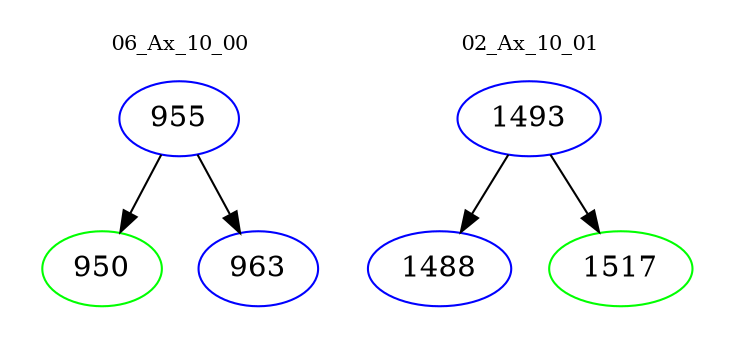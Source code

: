 digraph{
subgraph cluster_0 {
color = white
label = "06_Ax_10_00";
fontsize=10;
T0_955 [label="955", color="blue"]
T0_955 -> T0_950 [color="black"]
T0_950 [label="950", color="green"]
T0_955 -> T0_963 [color="black"]
T0_963 [label="963", color="blue"]
}
subgraph cluster_1 {
color = white
label = "02_Ax_10_01";
fontsize=10;
T1_1493 [label="1493", color="blue"]
T1_1493 -> T1_1488 [color="black"]
T1_1488 [label="1488", color="blue"]
T1_1493 -> T1_1517 [color="black"]
T1_1517 [label="1517", color="green"]
}
}
